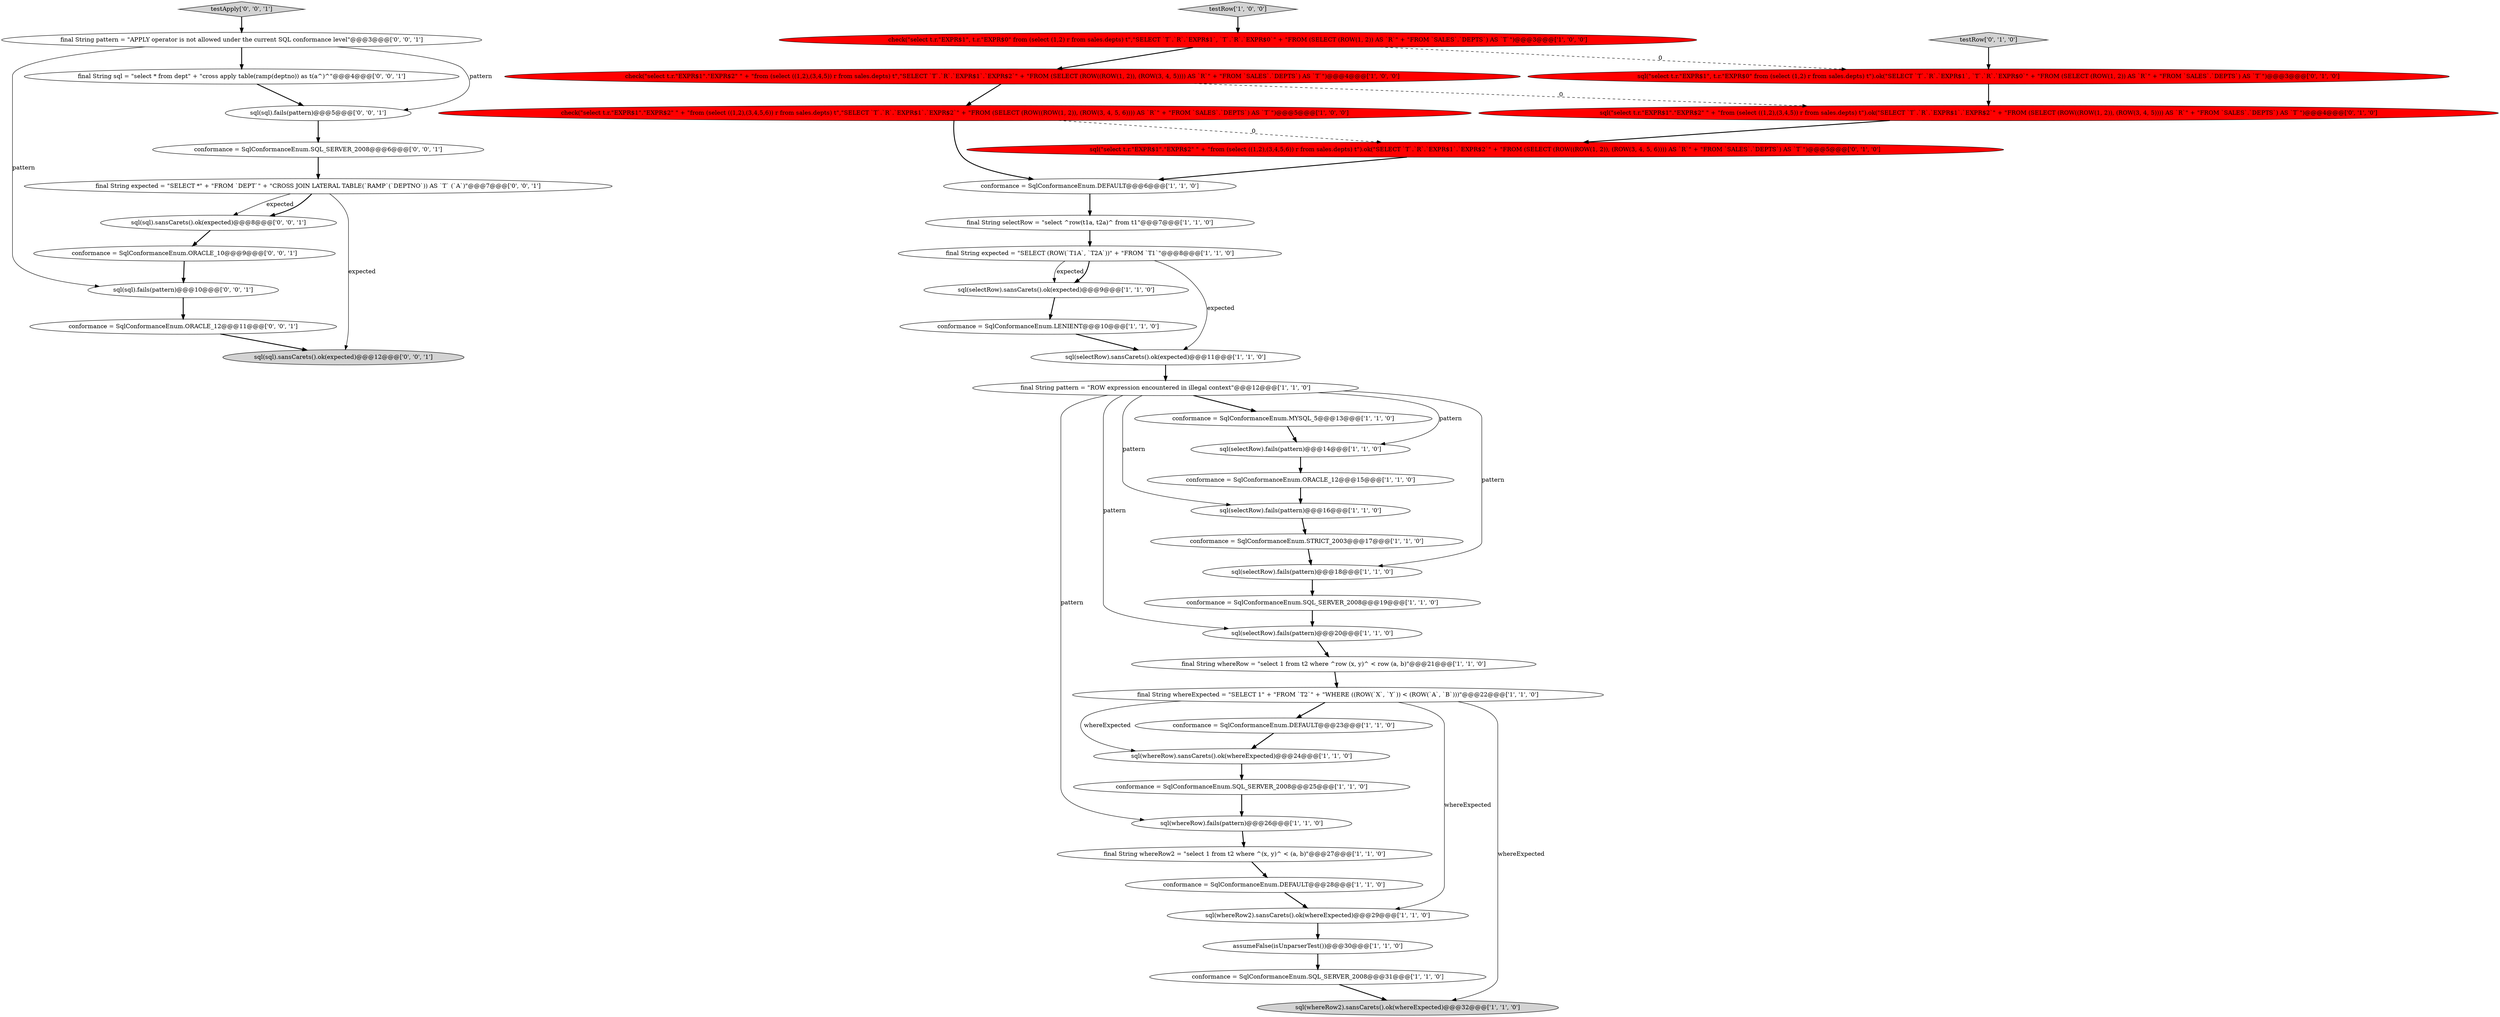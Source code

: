 digraph {
43 [style = filled, label = "final String sql = \"select * from dept\" + \"cross apply table(ramp(deptno)) as t(a^)^\"@@@4@@@['0', '0', '1']", fillcolor = white, shape = ellipse image = "AAA0AAABBB3BBB"];
35 [style = filled, label = "sql(sql).fails(pattern)@@@10@@@['0', '0', '1']", fillcolor = white, shape = ellipse image = "AAA0AAABBB3BBB"];
40 [style = filled, label = "sql(sql).sansCarets().ok(expected)@@@12@@@['0', '0', '1']", fillcolor = lightgray, shape = ellipse image = "AAA0AAABBB3BBB"];
29 [style = filled, label = "final String pattern = \"ROW expression encountered in illegal context\"@@@12@@@['1', '1', '0']", fillcolor = white, shape = ellipse image = "AAA0AAABBB1BBB"];
41 [style = filled, label = "final String pattern = \"APPLY operator is not allowed under the current SQL conformance level\"@@@3@@@['0', '0', '1']", fillcolor = white, shape = ellipse image = "AAA0AAABBB3BBB"];
6 [style = filled, label = "check(\"select t.r.\"EXPR$1\", t.r.\"EXPR$0\" from (select (1,2) r from sales.depts) t\",\"SELECT `T`.`R`.`EXPR$1`, `T`.`R`.`EXPR$0`\" + \"FROM (SELECT (ROW(1, 2)) AS `R`\" + \"FROM `SALES`.`DEPTS`) AS `T`\")@@@3@@@['1', '0', '0']", fillcolor = red, shape = ellipse image = "AAA1AAABBB1BBB"];
3 [style = filled, label = "testRow['1', '0', '0']", fillcolor = lightgray, shape = diamond image = "AAA0AAABBB1BBB"];
14 [style = filled, label = "sql(selectRow).fails(pattern)@@@14@@@['1', '1', '0']", fillcolor = white, shape = ellipse image = "AAA0AAABBB1BBB"];
1 [style = filled, label = "conformance = SqlConformanceEnum.SQL_SERVER_2008@@@31@@@['1', '1', '0']", fillcolor = white, shape = ellipse image = "AAA0AAABBB1BBB"];
15 [style = filled, label = "conformance = SqlConformanceEnum.STRICT_2003@@@17@@@['1', '1', '0']", fillcolor = white, shape = ellipse image = "AAA0AAABBB1BBB"];
27 [style = filled, label = "sql(whereRow2).sansCarets().ok(whereExpected)@@@32@@@['1', '1', '0']", fillcolor = lightgray, shape = ellipse image = "AAA0AAABBB1BBB"];
9 [style = filled, label = "check(\"select t.r.\"EXPR$1\".\"EXPR$2\" \" + \"from (select ((1,2),(3,4,5,6)) r from sales.depts) t\",\"SELECT `T`.`R`.`EXPR$1`.`EXPR$2`\" + \"FROM (SELECT (ROW((ROW(1, 2)), (ROW(3, 4, 5, 6)))) AS `R`\" + \"FROM `SALES`.`DEPTS`) AS `T`\")@@@5@@@['1', '0', '0']", fillcolor = red, shape = ellipse image = "AAA1AAABBB1BBB"];
18 [style = filled, label = "conformance = SqlConformanceEnum.MYSQL_5@@@13@@@['1', '1', '0']", fillcolor = white, shape = ellipse image = "AAA0AAABBB1BBB"];
4 [style = filled, label = "conformance = SqlConformanceEnum.DEFAULT@@@6@@@['1', '1', '0']", fillcolor = white, shape = ellipse image = "AAA0AAABBB1BBB"];
31 [style = filled, label = "testRow['0', '1', '0']", fillcolor = lightgray, shape = diamond image = "AAA0AAABBB2BBB"];
39 [style = filled, label = "sql(sql).sansCarets().ok(expected)@@@8@@@['0', '0', '1']", fillcolor = white, shape = ellipse image = "AAA0AAABBB3BBB"];
37 [style = filled, label = "testApply['0', '0', '1']", fillcolor = lightgray, shape = diamond image = "AAA0AAABBB3BBB"];
38 [style = filled, label = "conformance = SqlConformanceEnum.ORACLE_10@@@9@@@['0', '0', '1']", fillcolor = white, shape = ellipse image = "AAA0AAABBB3BBB"];
34 [style = filled, label = "sql(\"select t.r.\"EXPR$1\".\"EXPR$2\" \" + \"from (select ((1,2),(3,4,5)) r from sales.depts) t\").ok(\"SELECT `T`.`R`.`EXPR$1`.`EXPR$2`\" + \"FROM (SELECT (ROW((ROW(1, 2)), (ROW(3, 4, 5)))) AS `R`\" + \"FROM `SALES`.`DEPTS`) AS `T`\")@@@4@@@['0', '1', '0']", fillcolor = red, shape = ellipse image = "AAA1AAABBB2BBB"];
24 [style = filled, label = "sql(whereRow2).sansCarets().ok(whereExpected)@@@29@@@['1', '1', '0']", fillcolor = white, shape = ellipse image = "AAA0AAABBB1BBB"];
12 [style = filled, label = "sql(whereRow).sansCarets().ok(whereExpected)@@@24@@@['1', '1', '0']", fillcolor = white, shape = ellipse image = "AAA0AAABBB1BBB"];
11 [style = filled, label = "final String whereExpected = \"SELECT 1\" + \"FROM `T2`\" + \"WHERE ((ROW(`X`, `Y`)) < (ROW(`A`, `B`)))\"@@@22@@@['1', '1', '0']", fillcolor = white, shape = ellipse image = "AAA0AAABBB1BBB"];
45 [style = filled, label = "conformance = SqlConformanceEnum.SQL_SERVER_2008@@@6@@@['0', '0', '1']", fillcolor = white, shape = ellipse image = "AAA0AAABBB3BBB"];
0 [style = filled, label = "sql(selectRow).fails(pattern)@@@18@@@['1', '1', '0']", fillcolor = white, shape = ellipse image = "AAA0AAABBB1BBB"];
5 [style = filled, label = "sql(selectRow).fails(pattern)@@@20@@@['1', '1', '0']", fillcolor = white, shape = ellipse image = "AAA0AAABBB1BBB"];
42 [style = filled, label = "conformance = SqlConformanceEnum.ORACLE_12@@@11@@@['0', '0', '1']", fillcolor = white, shape = ellipse image = "AAA0AAABBB3BBB"];
32 [style = filled, label = "sql(\"select t.r.\"EXPR$1\", t.r.\"EXPR$0\" from (select (1,2) r from sales.depts) t\").ok(\"SELECT `T`.`R`.`EXPR$1`, `T`.`R`.`EXPR$0`\" + \"FROM (SELECT (ROW(1, 2)) AS `R`\" + \"FROM `SALES`.`DEPTS`) AS `T`\")@@@3@@@['0', '1', '0']", fillcolor = red, shape = ellipse image = "AAA1AAABBB2BBB"];
2 [style = filled, label = "conformance = SqlConformanceEnum.LENIENT@@@10@@@['1', '1', '0']", fillcolor = white, shape = ellipse image = "AAA0AAABBB1BBB"];
26 [style = filled, label = "sql(whereRow).fails(pattern)@@@26@@@['1', '1', '0']", fillcolor = white, shape = ellipse image = "AAA0AAABBB1BBB"];
23 [style = filled, label = "conformance = SqlConformanceEnum.SQL_SERVER_2008@@@25@@@['1', '1', '0']", fillcolor = white, shape = ellipse image = "AAA0AAABBB1BBB"];
44 [style = filled, label = "sql(sql).fails(pattern)@@@5@@@['0', '0', '1']", fillcolor = white, shape = ellipse image = "AAA0AAABBB3BBB"];
33 [style = filled, label = "sql(\"select t.r.\"EXPR$1\".\"EXPR$2\" \" + \"from (select ((1,2),(3,4,5,6)) r from sales.depts) t\").ok(\"SELECT `T`.`R`.`EXPR$1`.`EXPR$2`\" + \"FROM (SELECT (ROW((ROW(1, 2)), (ROW(3, 4, 5, 6)))) AS `R`\" + \"FROM `SALES`.`DEPTS`) AS `T`\")@@@5@@@['0', '1', '0']", fillcolor = red, shape = ellipse image = "AAA1AAABBB2BBB"];
17 [style = filled, label = "conformance = SqlConformanceEnum.SQL_SERVER_2008@@@19@@@['1', '1', '0']", fillcolor = white, shape = ellipse image = "AAA0AAABBB1BBB"];
19 [style = filled, label = "final String whereRow2 = \"select 1 from t2 where ^(x, y)^ < (a, b)\"@@@27@@@['1', '1', '0']", fillcolor = white, shape = ellipse image = "AAA0AAABBB1BBB"];
25 [style = filled, label = "sql(selectRow).fails(pattern)@@@16@@@['1', '1', '0']", fillcolor = white, shape = ellipse image = "AAA0AAABBB1BBB"];
21 [style = filled, label = "final String whereRow = \"select 1 from t2 where ^row (x, y)^ < row (a, b)\"@@@21@@@['1', '1', '0']", fillcolor = white, shape = ellipse image = "AAA0AAABBB1BBB"];
36 [style = filled, label = "final String expected = \"SELECT *\" + \"FROM `DEPT`\" + \"CROSS JOIN LATERAL TABLE(`RAMP`(`DEPTNO`)) AS `T` (`A`)\"@@@7@@@['0', '0', '1']", fillcolor = white, shape = ellipse image = "AAA0AAABBB3BBB"];
13 [style = filled, label = "sql(selectRow).sansCarets().ok(expected)@@@11@@@['1', '1', '0']", fillcolor = white, shape = ellipse image = "AAA0AAABBB1BBB"];
10 [style = filled, label = "check(\"select t.r.\"EXPR$1\".\"EXPR$2\" \" + \"from (select ((1,2),(3,4,5)) r from sales.depts) t\",\"SELECT `T`.`R`.`EXPR$1`.`EXPR$2`\" + \"FROM (SELECT (ROW((ROW(1, 2)), (ROW(3, 4, 5)))) AS `R`\" + \"FROM `SALES`.`DEPTS`) AS `T`\")@@@4@@@['1', '0', '0']", fillcolor = red, shape = ellipse image = "AAA1AAABBB1BBB"];
30 [style = filled, label = "conformance = SqlConformanceEnum.DEFAULT@@@28@@@['1', '1', '0']", fillcolor = white, shape = ellipse image = "AAA0AAABBB1BBB"];
28 [style = filled, label = "assumeFalse(isUnparserTest())@@@30@@@['1', '1', '0']", fillcolor = white, shape = ellipse image = "AAA0AAABBB1BBB"];
16 [style = filled, label = "conformance = SqlConformanceEnum.ORACLE_12@@@15@@@['1', '1', '0']", fillcolor = white, shape = ellipse image = "AAA0AAABBB1BBB"];
8 [style = filled, label = "conformance = SqlConformanceEnum.DEFAULT@@@23@@@['1', '1', '0']", fillcolor = white, shape = ellipse image = "AAA0AAABBB1BBB"];
20 [style = filled, label = "final String selectRow = \"select ^row(t1a, t2a)^ from t1\"@@@7@@@['1', '1', '0']", fillcolor = white, shape = ellipse image = "AAA0AAABBB1BBB"];
7 [style = filled, label = "sql(selectRow).sansCarets().ok(expected)@@@9@@@['1', '1', '0']", fillcolor = white, shape = ellipse image = "AAA0AAABBB1BBB"];
22 [style = filled, label = "final String expected = \"SELECT (ROW(`T1A`, `T2A`))\" + \"FROM `T1`\"@@@8@@@['1', '1', '0']", fillcolor = white, shape = ellipse image = "AAA0AAABBB1BBB"];
14->16 [style = bold, label=""];
24->28 [style = bold, label=""];
30->24 [style = bold, label=""];
17->5 [style = bold, label=""];
29->5 [style = solid, label="pattern"];
36->39 [style = solid, label="expected"];
10->34 [style = dashed, label="0"];
35->42 [style = bold, label=""];
0->17 [style = bold, label=""];
29->26 [style = solid, label="pattern"];
31->32 [style = bold, label=""];
11->12 [style = solid, label="whereExpected"];
9->4 [style = bold, label=""];
37->41 [style = bold, label=""];
33->4 [style = bold, label=""];
34->33 [style = bold, label=""];
1->27 [style = bold, label=""];
45->36 [style = bold, label=""];
23->26 [style = bold, label=""];
22->13 [style = solid, label="expected"];
29->25 [style = solid, label="pattern"];
6->32 [style = dashed, label="0"];
3->6 [style = bold, label=""];
16->25 [style = bold, label=""];
28->1 [style = bold, label=""];
32->34 [style = bold, label=""];
29->0 [style = solid, label="pattern"];
22->7 [style = solid, label="expected"];
26->19 [style = bold, label=""];
22->7 [style = bold, label=""];
36->39 [style = bold, label=""];
42->40 [style = bold, label=""];
29->18 [style = bold, label=""];
20->22 [style = bold, label=""];
2->13 [style = bold, label=""];
9->33 [style = dashed, label="0"];
5->21 [style = bold, label=""];
41->35 [style = solid, label="pattern"];
13->29 [style = bold, label=""];
36->40 [style = solid, label="expected"];
11->27 [style = solid, label="whereExpected"];
21->11 [style = bold, label=""];
11->24 [style = solid, label="whereExpected"];
7->2 [style = bold, label=""];
15->0 [style = bold, label=""];
6->10 [style = bold, label=""];
4->20 [style = bold, label=""];
39->38 [style = bold, label=""];
25->15 [style = bold, label=""];
11->8 [style = bold, label=""];
10->9 [style = bold, label=""];
12->23 [style = bold, label=""];
29->14 [style = solid, label="pattern"];
41->44 [style = solid, label="pattern"];
38->35 [style = bold, label=""];
44->45 [style = bold, label=""];
43->44 [style = bold, label=""];
41->43 [style = bold, label=""];
18->14 [style = bold, label=""];
8->12 [style = bold, label=""];
19->30 [style = bold, label=""];
}
